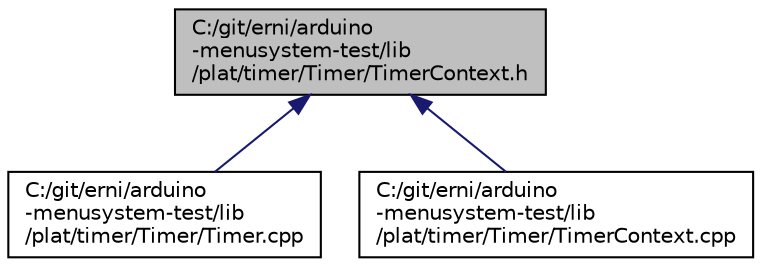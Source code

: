 digraph "C:/git/erni/arduino-menusystem-test/lib/plat/timer/Timer/TimerContext.h"
{
  edge [fontname="Helvetica",fontsize="10",labelfontname="Helvetica",labelfontsize="10"];
  node [fontname="Helvetica",fontsize="10",shape=record];
  Node1 [label="C:/git/erni/arduino\l-menusystem-test/lib\l/plat/timer/Timer/TimerContext.h",height=0.2,width=0.4,color="black", fillcolor="grey75", style="filled" fontcolor="black"];
  Node1 -> Node2 [dir="back",color="midnightblue",fontsize="10",style="solid",fontname="Helvetica"];
  Node2 [label="C:/git/erni/arduino\l-menusystem-test/lib\l/plat/timer/Timer/Timer.cpp",height=0.2,width=0.4,color="black", fillcolor="white", style="filled",URL="$_timer_8cpp.html"];
  Node1 -> Node3 [dir="back",color="midnightblue",fontsize="10",style="solid",fontname="Helvetica"];
  Node3 [label="C:/git/erni/arduino\l-menusystem-test/lib\l/plat/timer/Timer/TimerContext.cpp",height=0.2,width=0.4,color="black", fillcolor="white", style="filled",URL="$_timer_context_8cpp.html"];
}

